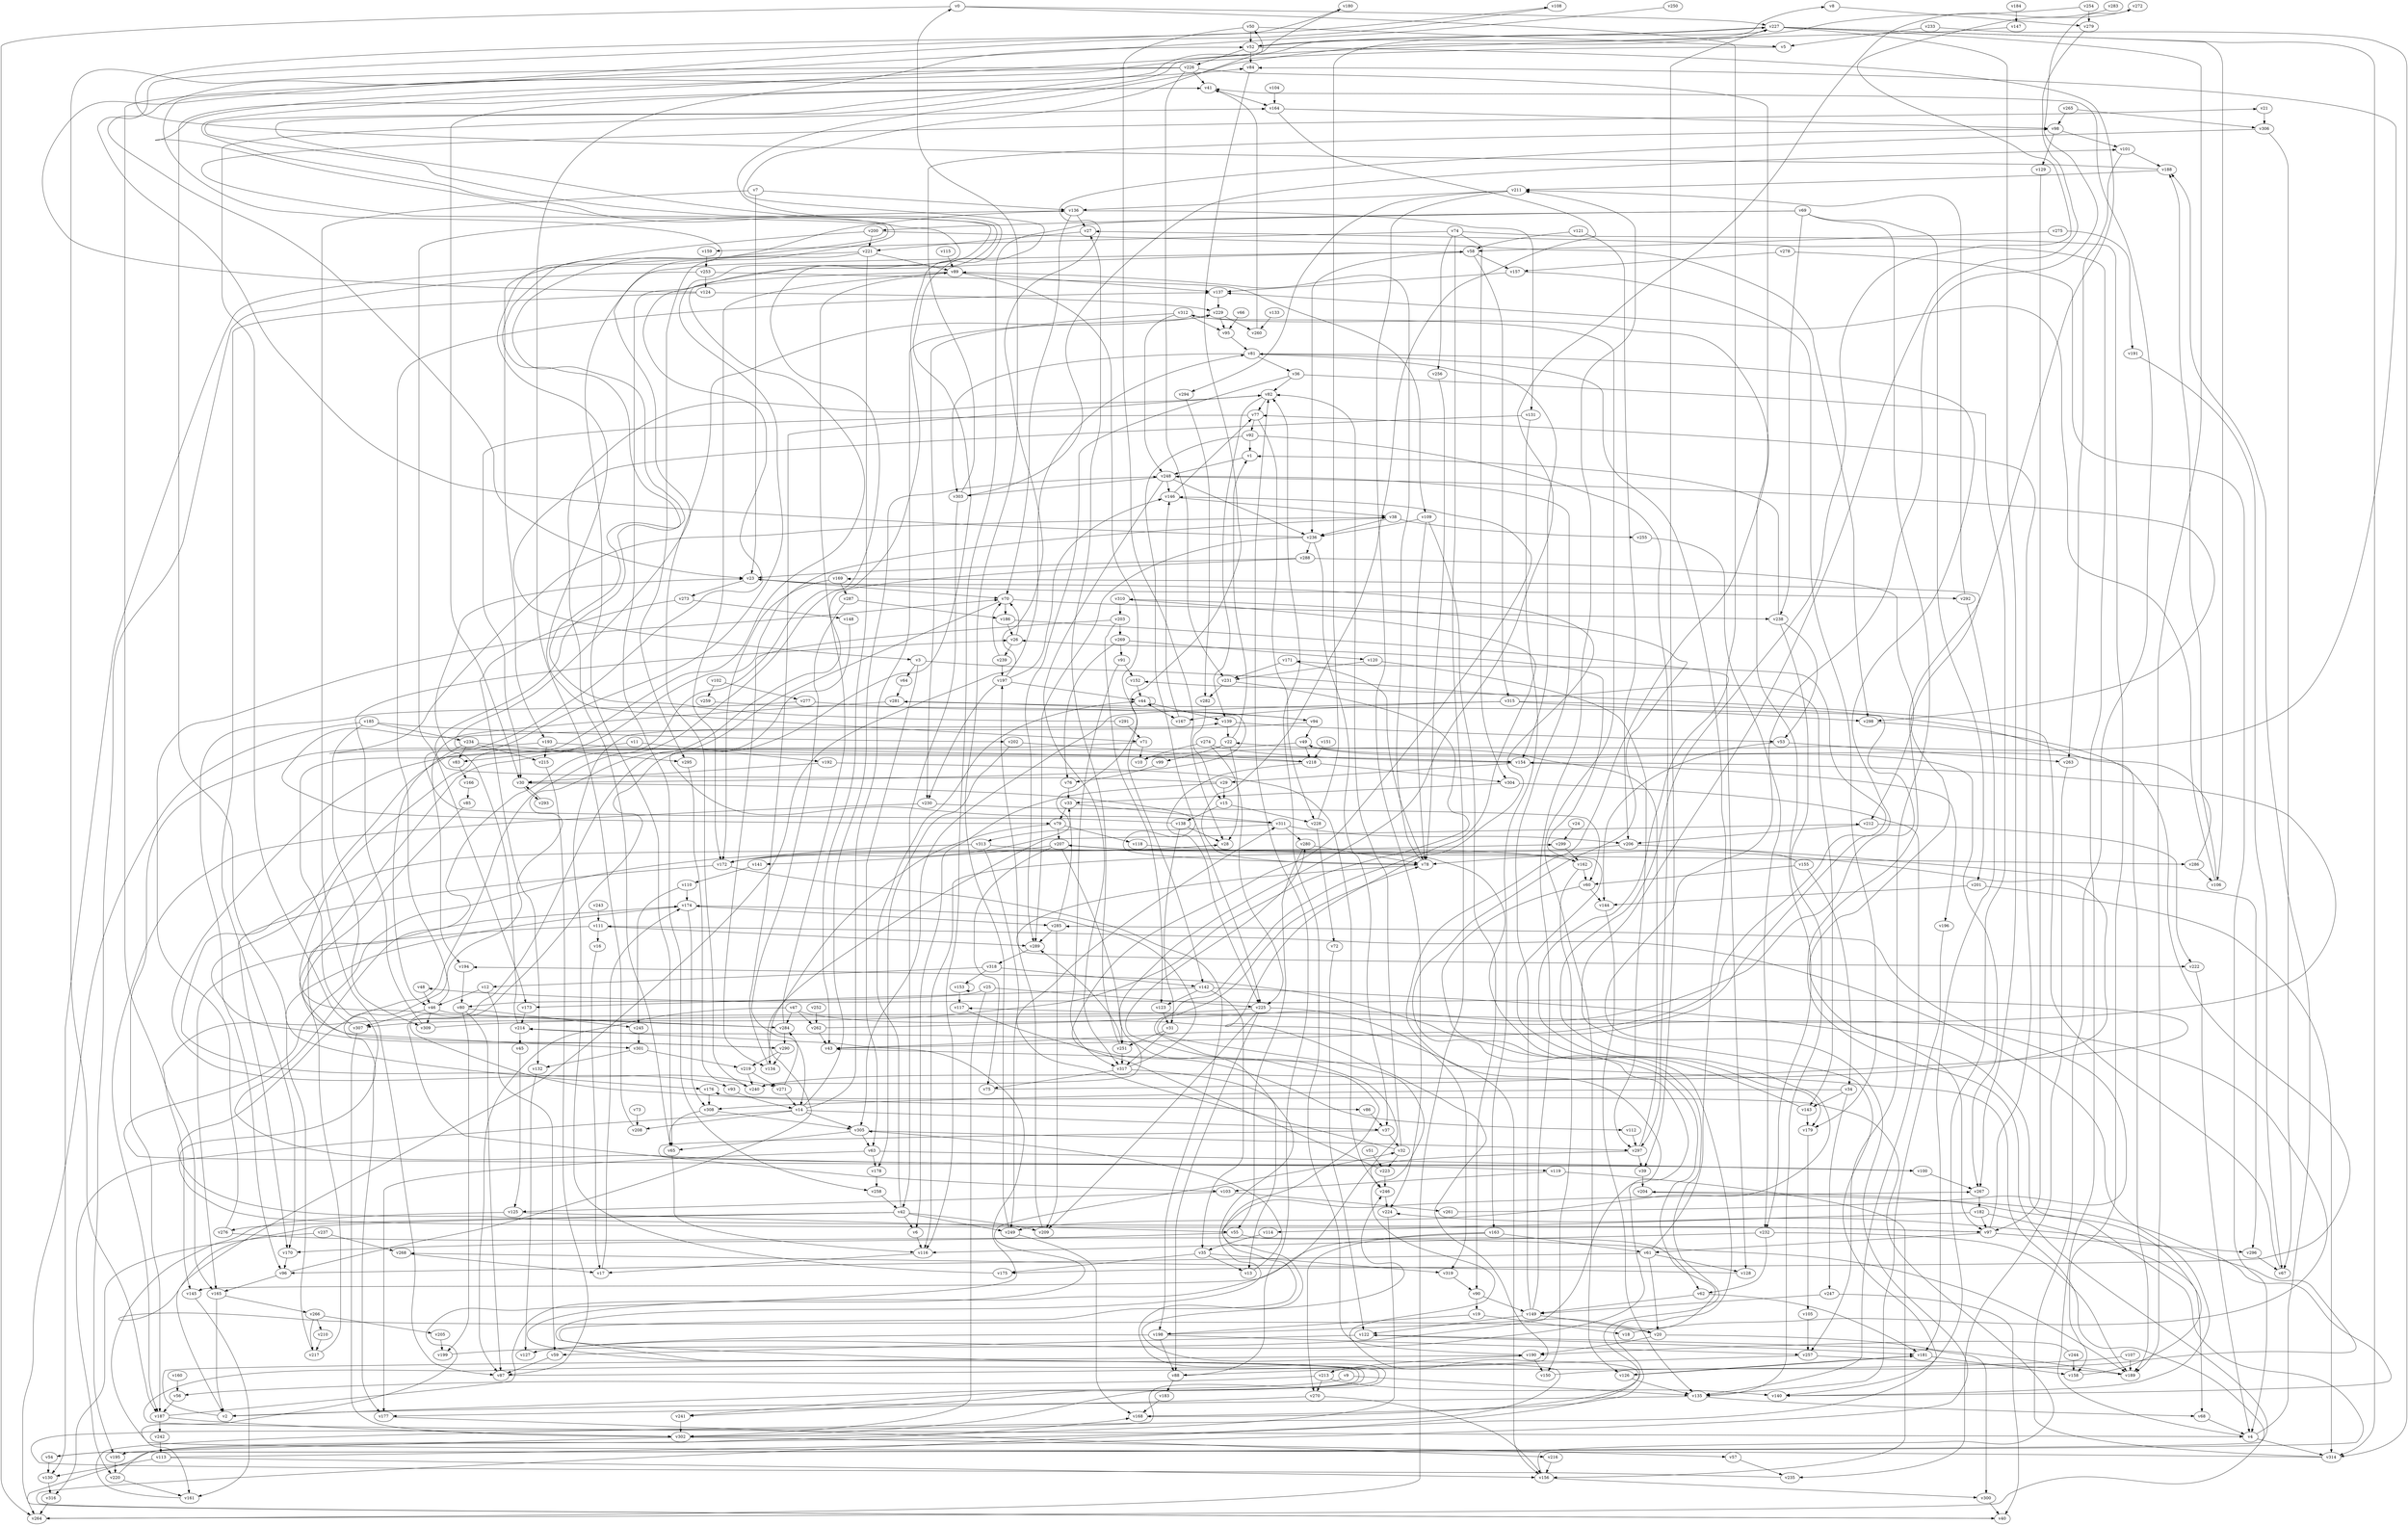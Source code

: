 // Benchmark game 480 - 320 vertices
// time_bound: 104
// targets: v229
digraph G {
    v0 [name="v0", player=0];
    v1 [name="v1", player=1];
    v2 [name="v2", player=0];
    v3 [name="v3", player=0];
    v4 [name="v4", player=0];
    v5 [name="v5", player=1];
    v6 [name="v6", player=1];
    v7 [name="v7", player=0];
    v8 [name="v8", player=0];
    v9 [name="v9", player=1];
    v10 [name="v10", player=1];
    v11 [name="v11", player=0];
    v12 [name="v12", player=1];
    v13 [name="v13", player=0];
    v14 [name="v14", player=1];
    v15 [name="v15", player=0];
    v16 [name="v16", player=1];
    v17 [name="v17", player=0];
    v18 [name="v18", player=1];
    v19 [name="v19", player=1];
    v20 [name="v20", player=0];
    v21 [name="v21", player=1];
    v22 [name="v22", player=0];
    v23 [name="v23", player=1];
    v24 [name="v24", player=1];
    v25 [name="v25", player=1];
    v26 [name="v26", player=1];
    v27 [name="v27", player=0];
    v28 [name="v28", player=1];
    v29 [name="v29", player=0];
    v30 [name="v30", player=0];
    v31 [name="v31", player=1];
    v32 [name="v32", player=0];
    v33 [name="v33", player=0];
    v34 [name="v34", player=1];
    v35 [name="v35", player=0];
    v36 [name="v36", player=1];
    v37 [name="v37", player=1];
    v38 [name="v38", player=1];
    v39 [name="v39", player=1];
    v40 [name="v40", player=1];
    v41 [name="v41", player=1];
    v42 [name="v42", player=1];
    v43 [name="v43", player=0];
    v44 [name="v44", player=1];
    v45 [name="v45", player=1];
    v46 [name="v46", player=1];
    v47 [name="v47", player=0];
    v48 [name="v48", player=1];
    v49 [name="v49", player=1];
    v50 [name="v50", player=0];
    v51 [name="v51", player=1];
    v52 [name="v52", player=1];
    v53 [name="v53", player=0];
    v54 [name="v54", player=1];
    v55 [name="v55", player=1];
    v56 [name="v56", player=1];
    v57 [name="v57", player=1];
    v58 [name="v58", player=0];
    v59 [name="v59", player=0];
    v60 [name="v60", player=1];
    v61 [name="v61", player=0];
    v62 [name="v62", player=1];
    v63 [name="v63", player=0];
    v64 [name="v64", player=0];
    v65 [name="v65", player=0];
    v66 [name="v66", player=1];
    v67 [name="v67", player=1];
    v68 [name="v68", player=0];
    v69 [name="v69", player=0];
    v70 [name="v70", player=0];
    v71 [name="v71", player=1];
    v72 [name="v72", player=1];
    v73 [name="v73", player=1];
    v74 [name="v74", player=1];
    v75 [name="v75", player=0];
    v76 [name="v76", player=0];
    v77 [name="v77", player=1];
    v78 [name="v78", player=1];
    v79 [name="v79", player=0];
    v80 [name="v80", player=0];
    v81 [name="v81", player=1];
    v82 [name="v82", player=0];
    v83 [name="v83", player=0];
    v84 [name="v84", player=0];
    v85 [name="v85", player=1];
    v86 [name="v86", player=0];
    v87 [name="v87", player=0];
    v88 [name="v88", player=1];
    v89 [name="v89", player=0];
    v90 [name="v90", player=0];
    v91 [name="v91", player=1];
    v92 [name="v92", player=0];
    v93 [name="v93", player=0];
    v94 [name="v94", player=0];
    v95 [name="v95", player=0];
    v96 [name="v96", player=0];
    v97 [name="v97", player=0];
    v98 [name="v98", player=1];
    v99 [name="v99", player=0];
    v100 [name="v100", player=1];
    v101 [name="v101", player=0];
    v102 [name="v102", player=1];
    v103 [name="v103", player=0];
    v104 [name="v104", player=0];
    v105 [name="v105", player=1];
    v106 [name="v106", player=1];
    v107 [name="v107", player=0];
    v108 [name="v108", player=1];
    v109 [name="v109", player=0];
    v110 [name="v110", player=1];
    v111 [name="v111", player=0];
    v112 [name="v112", player=0];
    v113 [name="v113", player=1];
    v114 [name="v114", player=1];
    v115 [name="v115", player=0];
    v116 [name="v116", player=0];
    v117 [name="v117", player=1];
    v118 [name="v118", player=0];
    v119 [name="v119", player=0];
    v120 [name="v120", player=1];
    v121 [name="v121", player=0];
    v122 [name="v122", player=0];
    v123 [name="v123", player=1];
    v124 [name="v124", player=0];
    v125 [name="v125", player=0];
    v126 [name="v126", player=0];
    v127 [name="v127", player=1];
    v128 [name="v128", player=0];
    v129 [name="v129", player=0];
    v130 [name="v130", player=1];
    v131 [name="v131", player=1];
    v132 [name="v132", player=0];
    v133 [name="v133", player=1];
    v134 [name="v134", player=0];
    v135 [name="v135", player=0];
    v136 [name="v136", player=0];
    v137 [name="v137", player=0];
    v138 [name="v138", player=0];
    v139 [name="v139", player=1];
    v140 [name="v140", player=1];
    v141 [name="v141", player=1];
    v142 [name="v142", player=1];
    v143 [name="v143", player=0];
    v144 [name="v144", player=0];
    v145 [name="v145", player=0];
    v146 [name="v146", player=0];
    v147 [name="v147", player=1];
    v148 [name="v148", player=0];
    v149 [name="v149", player=1];
    v150 [name="v150", player=1];
    v151 [name="v151", player=0];
    v152 [name="v152", player=1];
    v153 [name="v153", player=1];
    v154 [name="v154", player=0];
    v155 [name="v155", player=1];
    v156 [name="v156", player=0];
    v157 [name="v157", player=1];
    v158 [name="v158", player=1];
    v159 [name="v159", player=0];
    v160 [name="v160", player=1];
    v161 [name="v161", player=0];
    v162 [name="v162", player=1];
    v163 [name="v163", player=1];
    v164 [name="v164", player=1];
    v165 [name="v165", player=0];
    v166 [name="v166", player=1];
    v167 [name="v167", player=1];
    v168 [name="v168", player=0];
    v169 [name="v169", player=0];
    v170 [name="v170", player=1];
    v171 [name="v171", player=0];
    v172 [name="v172", player=0];
    v173 [name="v173", player=1];
    v174 [name="v174", player=0];
    v175 [name="v175", player=1];
    v176 [name="v176", player=0];
    v177 [name="v177", player=0];
    v178 [name="v178", player=1];
    v179 [name="v179", player=1];
    v180 [name="v180", player=0];
    v181 [name="v181", player=0];
    v182 [name="v182", player=1];
    v183 [name="v183", player=0];
    v184 [name="v184", player=0];
    v185 [name="v185", player=0];
    v186 [name="v186", player=1];
    v187 [name="v187", player=0];
    v188 [name="v188", player=0];
    v189 [name="v189", player=1];
    v190 [name="v190", player=1];
    v191 [name="v191", player=0];
    v192 [name="v192", player=1];
    v193 [name="v193", player=0];
    v194 [name="v194", player=1];
    v195 [name="v195", player=0];
    v196 [name="v196", player=1];
    v197 [name="v197", player=0];
    v198 [name="v198", player=0];
    v199 [name="v199", player=1];
    v200 [name="v200", player=1];
    v201 [name="v201", player=0];
    v202 [name="v202", player=0];
    v203 [name="v203", player=1];
    v204 [name="v204", player=0];
    v205 [name="v205", player=0];
    v206 [name="v206", player=0];
    v207 [name="v207", player=1];
    v208 [name="v208", player=1];
    v209 [name="v209", player=0];
    v210 [name="v210", player=1];
    v211 [name="v211", player=1];
    v212 [name="v212", player=1];
    v213 [name="v213", player=0];
    v214 [name="v214", player=0];
    v215 [name="v215", player=0];
    v216 [name="v216", player=1];
    v217 [name="v217", player=0];
    v218 [name="v218", player=1];
    v219 [name="v219", player=0];
    v220 [name="v220", player=0];
    v221 [name="v221", player=0];
    v222 [name="v222", player=0];
    v223 [name="v223", player=0];
    v224 [name="v224", player=1];
    v225 [name="v225", player=1];
    v226 [name="v226", player=0];
    v227 [name="v227", player=1];
    v228 [name="v228", player=1];
    v229 [name="v229", player=1, target=1];
    v230 [name="v230", player=0];
    v231 [name="v231", player=0];
    v232 [name="v232", player=0];
    v233 [name="v233", player=0];
    v234 [name="v234", player=1];
    v235 [name="v235", player=1];
    v236 [name="v236", player=0];
    v237 [name="v237", player=0];
    v238 [name="v238", player=0];
    v239 [name="v239", player=1];
    v240 [name="v240", player=0];
    v241 [name="v241", player=0];
    v242 [name="v242", player=1];
    v243 [name="v243", player=1];
    v244 [name="v244", player=1];
    v245 [name="v245", player=0];
    v246 [name="v246", player=1];
    v247 [name="v247", player=1];
    v248 [name="v248", player=1];
    v249 [name="v249", player=1];
    v250 [name="v250", player=0];
    v251 [name="v251", player=1];
    v252 [name="v252", player=0];
    v253 [name="v253", player=1];
    v254 [name="v254", player=1];
    v255 [name="v255", player=1];
    v256 [name="v256", player=1];
    v257 [name="v257", player=0];
    v258 [name="v258", player=0];
    v259 [name="v259", player=1];
    v260 [name="v260", player=1];
    v261 [name="v261", player=1];
    v262 [name="v262", player=1];
    v263 [name="v263", player=0];
    v264 [name="v264", player=1];
    v265 [name="v265", player=1];
    v266 [name="v266", player=0];
    v267 [name="v267", player=1];
    v268 [name="v268", player=0];
    v269 [name="v269", player=0];
    v270 [name="v270", player=1];
    v271 [name="v271", player=1];
    v272 [name="v272", player=0];
    v273 [name="v273", player=0];
    v274 [name="v274", player=1];
    v275 [name="v275", player=1];
    v276 [name="v276", player=1];
    v277 [name="v277", player=0];
    v278 [name="v278", player=0];
    v279 [name="v279", player=1];
    v280 [name="v280", player=0];
    v281 [name="v281", player=1];
    v282 [name="v282", player=1];
    v283 [name="v283", player=0];
    v284 [name="v284", player=0];
    v285 [name="v285", player=0];
    v286 [name="v286", player=1];
    v287 [name="v287", player=1];
    v288 [name="v288", player=1];
    v289 [name="v289", player=1];
    v290 [name="v290", player=1];
    v291 [name="v291", player=0];
    v292 [name="v292", player=1];
    v293 [name="v293", player=1];
    v294 [name="v294", player=0];
    v295 [name="v295", player=0];
    v296 [name="v296", player=1];
    v297 [name="v297", player=1];
    v298 [name="v298", player=0];
    v299 [name="v299", player=1];
    v300 [name="v300", player=1];
    v301 [name="v301", player=0];
    v302 [name="v302", player=0];
    v303 [name="v303", player=0];
    v304 [name="v304", player=1];
    v305 [name="v305", player=0];
    v306 [name="v306", player=0];
    v307 [name="v307", player=0];
    v308 [name="v308", player=0];
    v309 [name="v309", player=0];
    v310 [name="v310", player=1];
    v311 [name="v311", player=1];
    v312 [name="v312", player=0];
    v313 [name="v313", player=0];
    v314 [name="v314", player=1];
    v315 [name="v315", player=1];
    v316 [name="v316", player=0];
    v317 [name="v317", player=0];
    v318 [name="v318", player=1];
    v319 [name="v319", player=0];

    v0 -> v227;
    v1 -> v248;
    v2 -> v190 [constraint="t mod 2 == 0"];
    v3 -> v143;
    v4 -> v27;
    v5 -> v154 [constraint="t mod 5 == 4"];
    v6 -> v116;
    v7 -> v87;
    v8 -> v279 [constraint="t mod 5 == 1"];
    v9 -> v2;
    v10 -> v84 [constraint="t < 12"];
    v11 -> v83;
    v12 -> v59;
    v13 -> v305;
    v14 -> v220;
    v15 -> v138;
    v16 -> v17;
    v17 -> v174;
    v18 -> v117 [constraint="t < 11"];
    v19 -> v198;
    v20 -> v190;
    v21 -> v306;
    v22 -> v28;
    v23 -> v292;
    v24 -> v299;
    v25 -> v80;
    v26 -> v239;
    v27 -> v221;
    v28 -> v271 [constraint="t mod 5 == 4"];
    v29 -> v21 [constraint="t < 14"];
    v30 -> v78 [constraint="t < 11"];
    v31 -> v251;
    v32 -> v311 [constraint="t >= 4"];
    v33 -> v311;
    v34 -> v247;
    v35 -> v319;
    v36 -> v289;
    v37 -> v119 [constraint="t >= 2"];
    v38 -> v236;
    v39 -> v204;
    v40 -> v168 [constraint="t mod 3 == 0"];
    v41 -> v30;
    v42 -> v209;
    v43 -> v171 [constraint="t mod 5 == 1"];
    v44 -> v139;
    v45 -> v125;
    v46 -> v284;
    v47 -> v156;
    v48 -> v46;
    v49 -> v218;
    v50 -> v52;
    v51 -> v223;
    v52 -> v54 [constraint="t mod 4 == 0"];
    v53 -> v263;
    v54 -> v169 [constraint="t >= 2"];
    v55 -> v62;
    v56 -> v187;
    v57 -> v235;
    v58 -> v157;
    v59 -> v87;
    v60 -> v168 [constraint="t >= 3"];
    v61 -> v96;
    v62 -> v149;
    v63 -> v178;
    v64 -> v281;
    v65 -> v82;
    v66 -> v95;
    v67 -> v152 [constraint="t < 10"];
    v68 -> v4;
    v69 -> v200;
    v70 -> v103 [constraint="t mod 5 == 4"];
    v71 -> v93 [constraint="t mod 2 == 1"];
    v72 -> v122;
    v73 -> v208;
    v74 -> v158;
    v75 -> v48 [constraint="t < 10"];
    v76 -> v33;
    v77 -> v92;
    v78 -> v222 [constraint="t mod 5 == 3"];
    v79 -> v207;
    v80 -> v199;
    v81 -> v43 [constraint="t < 9"];
    v82 -> v77;
    v83 -> v166;
    v84 -> v172 [constraint="t < 5"];
    v85 -> v301 [constraint="t >= 1"];
    v86 -> v37;
    v87 -> v23 [constraint="t < 10"];
    v88 -> v82;
    v89 -> v142;
    v90 -> v19;
    v91 -> v152;
    v92 -> v225;
    v93 -> v14;
    v94 -> v79 [constraint="t >= 1"];
    v95 -> v81;
    v96 -> v212 [constraint="t mod 3 == 0"];
    v97 -> v77;
    v98 -> v101;
    v99 -> v76;
    v100 -> v299 [constraint="t >= 2"];
    v101 -> v263;
    v102 -> v277;
    v103 -> v261;
    v104 -> v164;
    v105 -> v257;
    v106 -> v188;
    v107 -> v4 [constraint="t >= 1"];
    v108 -> v23 [constraint="t mod 3 == 1"];
    v109 -> v236;
    v110 -> v174;
    v111 -> v289;
    v112 -> v297;
    v113 -> v272 [constraint="t >= 1"];
    v114 -> v35;
    v115 -> v89;
    v116 -> v17;
    v117 -> v112 [constraint="t >= 3"];
    v118 -> v240 [constraint="t < 13"];
    v119 -> v103;
    v120 -> v231;
    v121 -> v206;
    v122 -> v181;
    v123 -> v31;
    v124 -> v84 [constraint="t < 13"];
    v125 -> v55;
    v126 -> v181 [constraint="t < 8"];
    v127 -> v310 [constraint="t < 13"];
    v128 -> v268 [constraint="t mod 3 == 1"];
    v129 -> v97;
    v130 -> v316;
    v131 -> v3 [constraint="t >= 4"];
    v132 -> v127;
    v133 -> v260;
    v134 -> v82;
    v135 -> v2;
    v136 -> v70;
    v137 -> v229;
    v138 -> v58 [constraint="t mod 4 == 2"];
    v139 -> v22;
    v140 -> v111 [constraint="t >= 4"];
    v141 -> v110;
    v142 -> v35;
    v143 -> v207 [constraint="t >= 1"];
    v144 -> v135;
    v145 -> v161;
    v146 -> v77;
    v147 -> v100 [constraint="t mod 2 == 1"];
    v148 -> v86 [constraint="t < 13"];
    v149 -> v248;
    v150 -> v224 [constraint="t < 12"];
    v151 -> v218;
    v152 -> v44;
    v153 -> v117;
    v154 -> v196;
    v155 -> v78 [constraint="t mod 4 == 3"];
    v156 -> v176 [constraint="t mod 3 == 1"];
    v157 -> v137;
    v158 -> v204 [constraint="t >= 3"];
    v159 -> v253;
    v160 -> v56;
    v161 -> v246 [constraint="t >= 5"];
    v162 -> v150;
    v163 -> v241 [constraint="t >= 3"];
    v164 -> v78 [constraint="t < 14"];
    v165 -> v266;
    v166 -> v85;
    v167 -> v146;
    v168 -> v207 [constraint="t < 13"];
    v169 -> v287;
    v170 -> v96;
    v171 -> v231;
    v172 -> v28 [constraint="t < 11"];
    v173 -> v214;
    v174 -> v176 [constraint="t mod 2 == 1"];
    v175 -> v139;
    v176 -> v308;
    v177 -> v216 [constraint="t < 14"];
    v178 -> v258;
    v179 -> v105;
    v180 -> v290 [constraint="t >= 3"];
    v181 -> v126;
    v182 -> v97;
    v183 -> v168;
    v184 -> v147;
    v185 -> v264;
    v186 -> v179 [constraint="t < 13"];
    v187 -> v32 [constraint="t < 14"];
    v188 -> v180 [constraint="t mod 5 == 3"];
    v189 -> v122 [constraint="t >= 1"];
    v190 -> v82;
    v191 -> v67;
    v192 -> v30;
    v193 -> v154;
    v194 -> v80;
    v195 -> v220;
    v196 -> v135;
    v197 -> v81;
    v198 -> v194 [constraint="t mod 2 == 0"];
    v199 -> v312 [constraint="t >= 4"];
    v200 -> v298;
    v201 -> v314;
    v202 -> v218;
    v203 -> v134;
    v204 -> v140 [constraint="t >= 5"];
    v205 -> v199;
    v206 -> v116;
    v207 -> v75;
    v208 -> v52;
    v209 -> v197;
    v210 -> v217;
    v211 -> v136;
    v212 -> v222;
    v213 -> v56;
    v214 -> v23;
    v215 -> v87;
    v216 -> v156;
    v217 -> v174;
    v218 -> v38 [constraint="t mod 4 == 3"];
    v219 -> v271;
    v220 -> v78 [constraint="t mod 3 == 2"];
    v221 -> v89;
    v222 -> v4;
    v223 -> v146 [constraint="t < 7"];
    v224 -> v302;
    v225 -> v88;
    v226 -> v231;
    v227 -> v189;
    v228 -> v227;
    v229 -> v260;
    v230 -> v60;
    v231 -> v307 [constraint="t mod 5 == 1"];
    v232 -> v62;
    v233 -> v5;
    v234 -> v83;
    v235 -> v280 [constraint="t < 5"];
    v236 -> v108 [constraint="t < 7"];
    v237 -> v316;
    v238 -> v53;
    v239 -> v70;
    v240 -> v214 [constraint="t mod 2 == 0"];
    v241 -> v302;
    v242 -> v113;
    v243 -> v111;
    v244 -> v190 [constraint="t >= 3"];
    v245 -> v301;
    v246 -> v224;
    v247 -> v40;
    v248 -> v298 [constraint="t >= 3"];
    v249 -> v168;
    v250 -> v71 [constraint="t >= 1"];
    v251 -> v289;
    v252 -> v262;
    v253 -> v124;
    v254 -> v97 [constraint="t < 9"];
    v255 -> v232;
    v256 -> v78;
    v257 -> v88;
    v258 -> v42;
    v259 -> v30 [constraint="t >= 1"];
    v260 -> v41;
    v261 -> v285 [constraint="t >= 3"];
    v262 -> v281 [constraint="t >= 2"];
    v263 -> v235;
    v264 -> v43 [constraint="t >= 4"];
    v265 -> v306;
    v266 -> v205;
    v267 -> v182;
    v268 -> v17;
    v269 -> v76;
    v270 -> v156;
    v271 -> v14;
    v272 -> v249 [constraint="t mod 3 == 0"];
    v273 -> v148;
    v274 -> v225;
    v275 -> v58;
    v276 -> v189 [constraint="t >= 5"];
    v277 -> v94;
    v278 -> v4;
    v279 -> v40 [constraint="t >= 5"];
    v280 -> v55;
    v281 -> v194;
    v282 -> v15;
    v283 -> v241 [constraint="t mod 2 == 0"];
    v284 -> v8 [constraint="t < 12"];
    v285 -> v33;
    v286 -> v49 [constraint="t < 9"];
    v287 -> v14;
    v288 -> v97 [constraint="t mod 5 == 2"];
    v289 -> v318;
    v290 -> v38 [constraint="t mod 3 == 1"];
    v291 -> v136 [constraint="t < 7"];
    v292 -> v211;
    v293 -> v30;
    v294 -> v282;
    v295 -> v240;
    v296 -> v67;
    v297 -> v246 [constraint="t mod 2 == 1"];
    v298 -> v175 [constraint="t < 7"];
    v299 -> v162;
    v300 -> v40;
    v301 -> v219;
    v302 -> v267 [constraint="t < 13"];
    v303 -> v101 [constraint="t mod 5 == 0"];
    v304 -> v33;
    v305 -> v297;
    v306 -> v20 [constraint="t < 14"];
    v307 -> v302;
    v308 -> v305;
    v309 -> v154 [constraint="t < 9"];
    v310 -> v145 [constraint="t < 14"];
    v311 -> v50 [constraint="t < 6"];
    v312 -> v126;
    v313 -> v249;
    v314 -> v214 [constraint="t < 11"];
    v315 -> v189;
    v316 -> v264;
    v317 -> v174;
    v318 -> v12;
    v319 -> v90;
    v213 -> v270;
    v187 -> v302;
    v11 -> v192;
    v29 -> v15;
    v29 -> v6;
    v244 -> v158;
    v4 -> v188;
    v270 -> v177;
    v163 -> v61;
    v182 -> v68;
    v155 -> v34;
    v61 -> v81;
    v136 -> v173;
    v297 -> v22;
    v314 -> v41;
    v223 -> v246;
    v219 -> v240;
    v236 -> v37;
    v100 -> v267;
    v318 -> v142;
    v234 -> v295;
    v290 -> v219;
    v227 -> v267;
    v232 -> v116;
    v46 -> v137;
    v302 -> v195;
    v248 -> v317;
    v305 -> v65;
    v162 -> v26;
    v44 -> v44;
    v42 -> v249;
    v315 -> v167;
    v15 -> v228;
    v234 -> v46;
    v302 -> v57;
    v266 -> v210;
    v182 -> v114;
    v309 -> v26;
    v70 -> v186;
    v135 -> v68;
    v226 -> v232;
    v251 -> v27;
    v55 -> v170;
    v131 -> v163;
    v142 -> v97;
    v262 -> v43;
    v32 -> v82;
    v228 -> v72;
    v25 -> v302;
    v278 -> v157;
    v290 -> v134;
    v52 -> v226;
    v81 -> v154;
    v275 -> v191;
    v248 -> v146;
    v285 -> v209;
    v169 -> v172;
    v69 -> v238;
    v197 -> v230;
    v221 -> v43;
    v136 -> v27;
    v97 -> v61;
    v274 -> v10;
    v138 -> v31;
    v211 -> v224;
    v207 -> v162;
    v165 -> v2;
    v206 -> v296;
    v291 -> v71;
    v23 -> v273;
    v14 -> v37;
    v312 -> v95;
    v277 -> v96;
    v225 -> v209;
    v197 -> v146;
    v238 -> v1;
    v171 -> v78;
    v54 -> v130;
    v193 -> v215;
    v236 -> v289;
    v304 -> v135;
    v65 -> v116;
    v36 -> v82;
    v69 -> v257;
    v111 -> v16;
    v253 -> v109;
    v89 -> v137;
    v225 -> v319;
    v74 -> v159;
    v61 -> v128;
    v142 -> v173;
    v42 -> v276;
    v172 -> v198;
    v37 -> v32;
    v198 -> v88;
    v58 -> v65;
    v58 -> v315;
    v286 -> v106;
    v253 -> v195;
    v113 -> v130;
    v202 -> v178;
    v306 -> v67;
    v190 -> v150;
    v185 -> v234;
    v238 -> v135;
    v265 -> v98;
    v63 -> v177;
    v96 -> v165;
    v227 -> v52;
    v221 -> v295;
    v26 -> v70;
    v301 -> v132;
    v226 -> v41;
    v276 -> v70;
    v126 -> v135;
    v214 -> v45;
    v271 -> v284;
    v22 -> v99;
    v81 -> v36;
    v229 -> v95;
    v200 -> v193;
    v207 -> v251;
    v203 -> v269;
    v266 -> v217;
    v46 -> v309;
    v14 -> v208;
    v192 -> v246;
    v318 -> v153;
    v74 -> v256;
    v33 -> v79;
    v221 -> v130;
    v236 -> v288;
    v47 -> v87;
    v174 -> v308;
    v74 -> v304;
    v113 -> v156;
    v14 -> v229;
    v136 -> v131;
    v53 -> v144;
    v79 -> v118;
    v308 -> v65;
    v288 -> v23;
    v303 -> v98;
    v3 -> v64;
    v280 -> v78;
    v312 -> v230;
    v77 -> v228;
    v42 -> v44;
    v185 -> v309;
    v248 -> v236;
    v110 -> v245;
    v102 -> v259;
    v232 -> v189;
    v7 -> v136;
    v149 -> v211;
    v88 -> v183;
    v226 -> v165;
    v98 -> v129;
    v220 -> v161;
    v42 -> v2;
    v164 -> v98;
    v120 -> v297;
    v97 -> v296;
    v149 -> v20;
    v240 -> v229;
    v46 -> v307;
    v233 -> v314;
    v49 -> v267;
    v12 -> v46;
    v50 -> v5;
    v313 -> v286;
    v188 -> v211;
    v25 -> v225;
    v103 -> v125;
    v185 -> v202;
    v239 -> v197;
    v230 -> v187;
    v254 -> v279;
    v213 -> v140;
    v69 -> v116;
    v288 -> v212;
    v91 -> v317;
    v80 -> v87;
    v311 -> v313;
    v143 -> v179;
    v80 -> v245;
    v92 -> v1;
    v269 -> v120;
    v197 -> v44;
    v60 -> v144;
    v155 -> v60;
    v317 -> v75;
    v234 -> v215;
    v198 -> v257;
    v106 -> v137;
    v218 -> v225;
    v227 -> v106;
    v14 -> v248;
    v257 -> v189;
    v34 -> v143;
    v198 -> v127;
    v174 -> v285;
    v186 -> v26;
    v163 -> v270;
    v157 -> v179;
    v251 -> v317;
    v203 -> v123;
    v61 -> v20;
    v310 -> v203;
    v211 -> v294;
    v274 -> v154;
    v9 -> v135;
    v312 -> v248;
    v227 -> v39;
    v20 -> v300;
    v111 -> v165;
    v200 -> v221;
    v14 -> v305;
    v292 -> v181;
    v47 -> v284;
    v22 -> v1;
    v153 -> v153;
    v58 -> v236;
    v193 -> v187;
    v50 -> v28;
    v162 -> v60;
    v4 -> v314;
    v47 -> v262;
    v142 -> v123;
    v89 -> v258;
    v313 -> v172;
    v154 -> v29;
    v52 -> v84;
    v44 -> v167;
    v247 -> v149;
    v30 -> v293;
    v284 -> v89;
    v69 -> v201;
    v79 -> v134;
    v273 -> v132;
    v315 -> v298;
    v248 -> v303;
    v7 -> v23;
    v303 -> v42;
    v89 -> v172;
    v156 -> v300;
    v297 -> v39;
    v307 -> v164;
    v77 -> v30;
    v52 -> v227;
    v281 -> v94;
    v146 -> v38;
    v82 -> v139;
    v122 -> v59;
    v139 -> v53;
    v225 -> v145;
    v78 -> v89;
    v315 -> v305;
    v19 -> v18;
    v217 -> v41;
    v149 -> v122;
    v42 -> v6;
    v63 -> v100;
    v74 -> v264;
    v0 -> v128;
    v237 -> v268;
    v119 -> v156;
    v231 -> v282;
    v94 -> v49;
    v34 -> v308;
    v92 -> v297;
    v212 -> v206;
    v23 -> v70;
    v71 -> v10;
    v181 -> v158;
    v125 -> v161;
    v227 -> v314;
    v36 -> v140;
    v90 -> v149;
    v172 -> v170;
    v121 -> v58;
    v49 -> v177;
    v107 -> v189;
    v109 -> v90;
    v287 -> v186;
    v305 -> v63;
    v70 -> v238;
    v101 -> v188;
    v187 -> v242;
    v284 -> v290;
    v285 -> v289;
    v201 -> v144;
    v317 -> v13;
    v207 -> v141;
    v249 -> v0;
    v138 -> v28;
    v269 -> v91;
    v41 -> v164;
    v124 -> v229;
    v3 -> v63;
    v0 -> v264;
    v311 -> v206;
    v218 -> v304;
    v35 -> v13;
    v81 -> v303;
    v109 -> v78;
    v62 -> v181;
    v311 -> v280;
    v124 -> v170;
    v35 -> v175;
    v32 -> v223;
    v31 -> v317;
    v38 -> v255;
    v226 -> v187;
    v190 -> v213;
}

